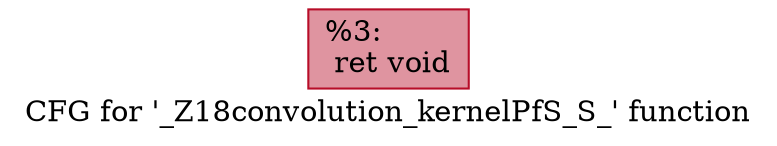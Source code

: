 digraph "CFG for '_Z18convolution_kernelPfS_S_' function" {
	label="CFG for '_Z18convolution_kernelPfS_S_' function";

	Node0x6455960 [shape=record,color="#b70d28ff", style=filled, fillcolor="#b70d2870",label="{%3:\l  ret void\l}"];
}
